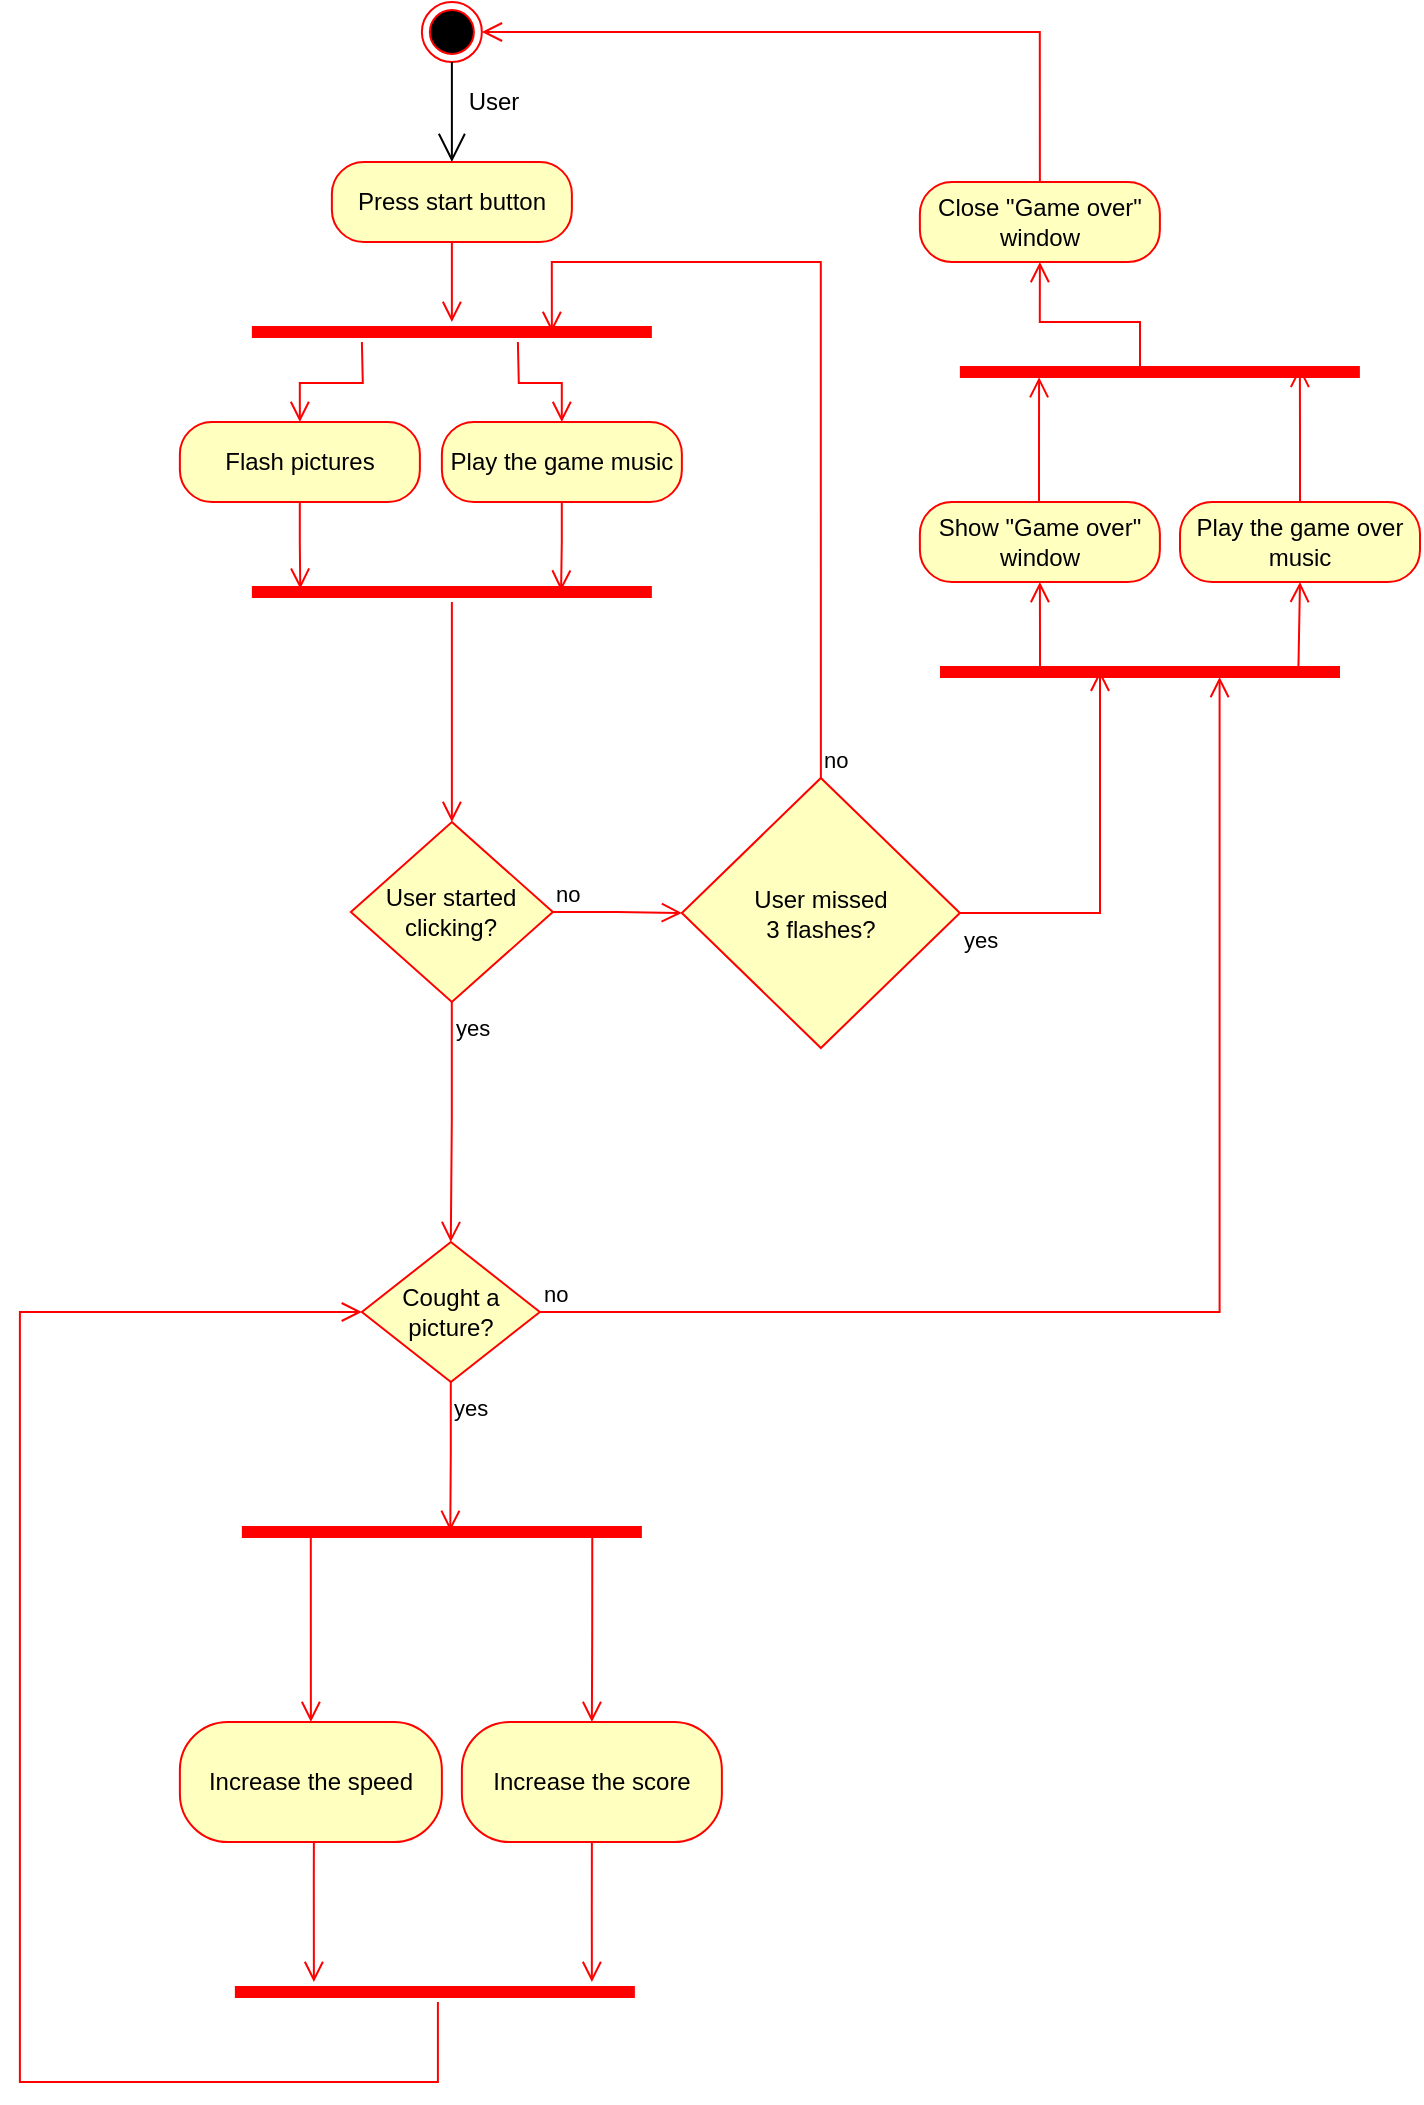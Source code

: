 <mxfile version="14.6.10" type="github">
  <diagram id="C5RBs43oDa-KdzZeNtuy" name="Page-1">
    <mxGraphModel dx="1604" dy="1228" grid="1" gridSize="10" guides="1" tooltips="1" connect="1" arrows="1" fold="1" page="1" pageScale="1" pageWidth="827" pageHeight="1169" math="0" shadow="0">
      <root>
        <mxCell id="WIyWlLk6GJQsqaUBKTNV-0" />
        <mxCell id="WIyWlLk6GJQsqaUBKTNV-1" parent="WIyWlLk6GJQsqaUBKTNV-0" />
        <mxCell id="-lYO-OYgZtAXmxxTqnO0-30" value="" style="ellipse;html=1;shape=endState;fillColor=#000000;strokeColor=#ff0000;" parent="WIyWlLk6GJQsqaUBKTNV-1" vertex="1">
          <mxGeometry x="240.94" y="40" width="30" height="30" as="geometry" />
        </mxCell>
        <mxCell id="njKxZj_fPYPsNBG_kstX-0" value="Press start button" style="rounded=1;whiteSpace=wrap;html=1;arcSize=40;fontColor=#000000;fillColor=#ffffc0;strokeColor=#ff0000;" vertex="1" parent="WIyWlLk6GJQsqaUBKTNV-1">
          <mxGeometry x="195.94" y="120" width="120" height="40" as="geometry" />
        </mxCell>
        <mxCell id="njKxZj_fPYPsNBG_kstX-1" value="" style="edgeStyle=orthogonalEdgeStyle;html=1;verticalAlign=bottom;endArrow=open;endSize=8;strokeColor=#ff0000;rounded=0;" edge="1" source="njKxZj_fPYPsNBG_kstX-0" parent="WIyWlLk6GJQsqaUBKTNV-1" target="njKxZj_fPYPsNBG_kstX-38">
          <mxGeometry relative="1" as="geometry">
            <mxPoint x="255.44" y="290" as="targetPoint" />
          </mxGeometry>
        </mxCell>
        <mxCell id="njKxZj_fPYPsNBG_kstX-2" value="" style="endArrow=open;endFill=1;endSize=12;html=1;rounded=0;edgeStyle=orthogonalEdgeStyle;entryX=0.5;entryY=0;entryDx=0;entryDy=0;" edge="1" parent="WIyWlLk6GJQsqaUBKTNV-1" source="-lYO-OYgZtAXmxxTqnO0-30" target="njKxZj_fPYPsNBG_kstX-0">
          <mxGeometry width="160" relative="1" as="geometry">
            <mxPoint x="496.94" y="440" as="sourcePoint" />
            <mxPoint x="626.94" y="490" as="targetPoint" />
          </mxGeometry>
        </mxCell>
        <mxCell id="njKxZj_fPYPsNBG_kstX-3" value="User" style="text;html=1;strokeColor=none;fillColor=none;align=center;verticalAlign=middle;whiteSpace=wrap;rounded=0;" vertex="1" parent="WIyWlLk6GJQsqaUBKTNV-1">
          <mxGeometry x="256.94" y="80" width="40" height="20" as="geometry" />
        </mxCell>
        <mxCell id="njKxZj_fPYPsNBG_kstX-4" value="User started clicking?" style="rhombus;whiteSpace=wrap;html=1;fillColor=#ffffc0;strokeColor=#ff0000;" vertex="1" parent="WIyWlLk6GJQsqaUBKTNV-1">
          <mxGeometry x="205.44" y="450" width="101" height="90" as="geometry" />
        </mxCell>
        <mxCell id="njKxZj_fPYPsNBG_kstX-5" value="no" style="edgeStyle=orthogonalEdgeStyle;html=1;align=left;verticalAlign=bottom;endArrow=open;endSize=8;strokeColor=#ff0000;rounded=0;exitX=1;exitY=0.5;exitDx=0;exitDy=0;" edge="1" source="njKxZj_fPYPsNBG_kstX-4" parent="WIyWlLk6GJQsqaUBKTNV-1" target="njKxZj_fPYPsNBG_kstX-48">
          <mxGeometry x="-1" relative="1" as="geometry">
            <mxPoint x="429.94" y="510" as="targetPoint" />
            <Array as="points" />
          </mxGeometry>
        </mxCell>
        <mxCell id="njKxZj_fPYPsNBG_kstX-6" value="yes" style="edgeStyle=orthogonalEdgeStyle;html=1;align=left;verticalAlign=top;endArrow=open;endSize=8;strokeColor=#ff0000;rounded=0;" edge="1" source="njKxZj_fPYPsNBG_kstX-4" parent="WIyWlLk6GJQsqaUBKTNV-1" target="njKxZj_fPYPsNBG_kstX-34">
          <mxGeometry x="-1" relative="1" as="geometry">
            <mxPoint x="255.44" y="450" as="targetPoint" />
          </mxGeometry>
        </mxCell>
        <mxCell id="njKxZj_fPYPsNBG_kstX-7" value="Show &quot;Game over&quot; window" style="rounded=1;whiteSpace=wrap;html=1;arcSize=40;fontColor=#000000;fillColor=#ffffc0;strokeColor=#ff0000;" vertex="1" parent="WIyWlLk6GJQsqaUBKTNV-1">
          <mxGeometry x="489.94" y="290" width="120" height="40" as="geometry" />
        </mxCell>
        <mxCell id="njKxZj_fPYPsNBG_kstX-8" value="" style="edgeStyle=orthogonalEdgeStyle;html=1;verticalAlign=bottom;endArrow=open;endSize=8;strokeColor=#ff0000;rounded=0;entryX=0.198;entryY=0.757;entryDx=0;entryDy=0;entryPerimeter=0;" edge="1" source="njKxZj_fPYPsNBG_kstX-7" parent="WIyWlLk6GJQsqaUBKTNV-1" target="njKxZj_fPYPsNBG_kstX-61">
          <mxGeometry relative="1" as="geometry">
            <mxPoint x="559.94" y="240" as="targetPoint" />
            <Array as="points">
              <mxPoint x="550" y="270" />
            </Array>
          </mxGeometry>
        </mxCell>
        <mxCell id="njKxZj_fPYPsNBG_kstX-9" value="Close &quot;Game over&quot; window" style="rounded=1;whiteSpace=wrap;html=1;arcSize=40;fontColor=#000000;fillColor=#ffffc0;strokeColor=#ff0000;" vertex="1" parent="WIyWlLk6GJQsqaUBKTNV-1">
          <mxGeometry x="489.94" y="130" width="120" height="40" as="geometry" />
        </mxCell>
        <mxCell id="njKxZj_fPYPsNBG_kstX-10" value="" style="edgeStyle=orthogonalEdgeStyle;html=1;verticalAlign=bottom;endArrow=open;endSize=8;strokeColor=#ff0000;rounded=0;entryX=1;entryY=0.5;entryDx=0;entryDy=0;exitX=0.5;exitY=0;exitDx=0;exitDy=0;" edge="1" source="njKxZj_fPYPsNBG_kstX-9" parent="WIyWlLk6GJQsqaUBKTNV-1" target="-lYO-OYgZtAXmxxTqnO0-30">
          <mxGeometry relative="1" as="geometry">
            <mxPoint x="419.94" y="270" as="targetPoint" />
            <Array as="points">
              <mxPoint x="549.94" y="55" />
            </Array>
          </mxGeometry>
        </mxCell>
        <mxCell id="njKxZj_fPYPsNBG_kstX-14" value="Increase the speed" style="rounded=1;whiteSpace=wrap;html=1;arcSize=40;fontColor=#000000;fillColor=#ffffc0;strokeColor=#ff0000;" vertex="1" parent="WIyWlLk6GJQsqaUBKTNV-1">
          <mxGeometry x="119.94" y="900" width="131" height="60" as="geometry" />
        </mxCell>
        <mxCell id="njKxZj_fPYPsNBG_kstX-19" value="Increase the score" style="rounded=1;whiteSpace=wrap;html=1;arcSize=40;fontColor=#000000;fillColor=#ffffc0;strokeColor=#ff0000;" vertex="1" parent="WIyWlLk6GJQsqaUBKTNV-1">
          <mxGeometry x="260.94" y="900" width="130" height="60" as="geometry" />
        </mxCell>
        <mxCell id="njKxZj_fPYPsNBG_kstX-23" value="" style="shape=line;html=1;strokeWidth=6;strokeColor=#ff0000;" vertex="1" parent="WIyWlLk6GJQsqaUBKTNV-1">
          <mxGeometry x="150.94" y="800" width="200" height="10" as="geometry" />
        </mxCell>
        <mxCell id="njKxZj_fPYPsNBG_kstX-24" value="" style="edgeStyle=orthogonalEdgeStyle;html=1;verticalAlign=bottom;endArrow=open;endSize=8;strokeColor=#ff0000;rounded=0;entryX=0.5;entryY=0;entryDx=0;entryDy=0;exitX=0.876;exitY=0.483;exitDx=0;exitDy=0;exitPerimeter=0;" edge="1" source="njKxZj_fPYPsNBG_kstX-23" parent="WIyWlLk6GJQsqaUBKTNV-1" target="njKxZj_fPYPsNBG_kstX-19">
          <mxGeometry relative="1" as="geometry">
            <mxPoint x="320.94" y="880" as="targetPoint" />
            <Array as="points" />
          </mxGeometry>
        </mxCell>
        <mxCell id="njKxZj_fPYPsNBG_kstX-25" value="" style="edgeStyle=orthogonalEdgeStyle;html=1;verticalAlign=bottom;endArrow=open;endSize=8;strokeColor=#ff0000;rounded=0;entryX=0.5;entryY=0;entryDx=0;entryDy=0;exitX=0.197;exitY=0.414;exitDx=0;exitDy=0;exitPerimeter=0;" edge="1" parent="WIyWlLk6GJQsqaUBKTNV-1" source="njKxZj_fPYPsNBG_kstX-23">
          <mxGeometry relative="1" as="geometry">
            <mxPoint x="185.44" y="900" as="targetPoint" />
            <mxPoint x="185.94" y="830" as="sourcePoint" />
            <Array as="points">
              <mxPoint x="184.94" y="804" />
            </Array>
          </mxGeometry>
        </mxCell>
        <mxCell id="njKxZj_fPYPsNBG_kstX-27" value="" style="shape=line;html=1;strokeWidth=6;strokeColor=#ff0000;" vertex="1" parent="WIyWlLk6GJQsqaUBKTNV-1">
          <mxGeometry x="147.44" y="1030" width="200" height="10" as="geometry" />
        </mxCell>
        <mxCell id="njKxZj_fPYPsNBG_kstX-28" value="" style="edgeStyle=orthogonalEdgeStyle;html=1;verticalAlign=bottom;endArrow=open;endSize=8;strokeColor=#ff0000;rounded=0;" edge="1" source="njKxZj_fPYPsNBG_kstX-27" parent="WIyWlLk6GJQsqaUBKTNV-1" target="njKxZj_fPYPsNBG_kstX-34">
          <mxGeometry relative="1" as="geometry">
            <mxPoint x="209.94" y="695" as="targetPoint" />
            <Array as="points">
              <mxPoint x="248.94" y="1080" />
              <mxPoint x="39.94" y="1080" />
              <mxPoint x="39.94" y="695" />
            </Array>
          </mxGeometry>
        </mxCell>
        <mxCell id="njKxZj_fPYPsNBG_kstX-29" value="" style="edgeStyle=orthogonalEdgeStyle;html=1;verticalAlign=bottom;endArrow=open;endSize=8;strokeColor=#ff0000;rounded=0;exitX=0.5;exitY=1;exitDx=0;exitDy=0;" edge="1" parent="WIyWlLk6GJQsqaUBKTNV-1" source="njKxZj_fPYPsNBG_kstX-19">
          <mxGeometry relative="1" as="geometry">
            <mxPoint x="325.94" y="1030" as="targetPoint" />
            <mxPoint x="325.6" y="980.07" as="sourcePoint" />
            <Array as="points" />
          </mxGeometry>
        </mxCell>
        <mxCell id="njKxZj_fPYPsNBG_kstX-30" value="" style="edgeStyle=orthogonalEdgeStyle;html=1;verticalAlign=bottom;endArrow=open;endSize=8;strokeColor=#ff0000;rounded=0;exitX=0.5;exitY=1;exitDx=0;exitDy=0;" edge="1" parent="WIyWlLk6GJQsqaUBKTNV-1">
          <mxGeometry relative="1" as="geometry">
            <mxPoint x="186.94" y="1030" as="targetPoint" />
            <mxPoint x="186.94" y="960" as="sourcePoint" />
            <Array as="points">
              <mxPoint x="186.94" y="980" />
              <mxPoint x="186.94" y="980" />
            </Array>
          </mxGeometry>
        </mxCell>
        <mxCell id="njKxZj_fPYPsNBG_kstX-34" value="Cought a picture?" style="rhombus;whiteSpace=wrap;html=1;fillColor=#ffffc0;strokeColor=#ff0000;" vertex="1" parent="WIyWlLk6GJQsqaUBKTNV-1">
          <mxGeometry x="210.94" y="660" width="89" height="70" as="geometry" />
        </mxCell>
        <mxCell id="njKxZj_fPYPsNBG_kstX-35" value="no" style="edgeStyle=orthogonalEdgeStyle;html=1;align=left;verticalAlign=bottom;endArrow=open;endSize=8;strokeColor=#ff0000;rounded=0;entryX=0.699;entryY=0.75;entryDx=0;entryDy=0;entryPerimeter=0;" edge="1" source="njKxZj_fPYPsNBG_kstX-34" parent="WIyWlLk6GJQsqaUBKTNV-1" target="njKxZj_fPYPsNBG_kstX-56">
          <mxGeometry x="-1" relative="1" as="geometry">
            <mxPoint x="390.94" y="470" as="targetPoint" />
            <Array as="points">
              <mxPoint x="640" y="695" />
            </Array>
          </mxGeometry>
        </mxCell>
        <mxCell id="njKxZj_fPYPsNBG_kstX-36" value="yes" style="edgeStyle=orthogonalEdgeStyle;html=1;align=left;verticalAlign=top;endArrow=open;endSize=8;strokeColor=#ff0000;rounded=0;entryX=0.521;entryY=0.443;entryDx=0;entryDy=0;entryPerimeter=0;" edge="1" source="njKxZj_fPYPsNBG_kstX-34" parent="WIyWlLk6GJQsqaUBKTNV-1" target="njKxZj_fPYPsNBG_kstX-23">
          <mxGeometry x="-1" relative="1" as="geometry">
            <mxPoint x="250.94" y="760" as="targetPoint" />
          </mxGeometry>
        </mxCell>
        <mxCell id="njKxZj_fPYPsNBG_kstX-38" value="" style="shape=line;html=1;strokeWidth=6;strokeColor=#ff0000;" vertex="1" parent="WIyWlLk6GJQsqaUBKTNV-1">
          <mxGeometry x="155.94" y="200" width="200" height="10" as="geometry" />
        </mxCell>
        <mxCell id="njKxZj_fPYPsNBG_kstX-39" value="" style="edgeStyle=orthogonalEdgeStyle;html=1;verticalAlign=bottom;endArrow=open;endSize=8;strokeColor=#ff0000;rounded=0;" edge="1" parent="WIyWlLk6GJQsqaUBKTNV-1" target="njKxZj_fPYPsNBG_kstX-44">
          <mxGeometry relative="1" as="geometry">
            <mxPoint x="288.94" y="260" as="targetPoint" />
            <mxPoint x="288.94" y="210" as="sourcePoint" />
          </mxGeometry>
        </mxCell>
        <mxCell id="njKxZj_fPYPsNBG_kstX-41" value="" style="edgeStyle=orthogonalEdgeStyle;html=1;verticalAlign=bottom;endArrow=open;endSize=8;strokeColor=#ff0000;rounded=0;entryX=0.5;entryY=0;entryDx=0;entryDy=0;" edge="1" parent="WIyWlLk6GJQsqaUBKTNV-1" target="njKxZj_fPYPsNBG_kstX-42">
          <mxGeometry relative="1" as="geometry">
            <mxPoint x="210.94" y="260" as="targetPoint" />
            <mxPoint x="210.94" y="210" as="sourcePoint" />
          </mxGeometry>
        </mxCell>
        <mxCell id="njKxZj_fPYPsNBG_kstX-42" value="Flash pictures" style="rounded=1;whiteSpace=wrap;html=1;arcSize=40;fontColor=#000000;fillColor=#ffffc0;strokeColor=#ff0000;" vertex="1" parent="WIyWlLk6GJQsqaUBKTNV-1">
          <mxGeometry x="119.94" y="250" width="120" height="40" as="geometry" />
        </mxCell>
        <mxCell id="njKxZj_fPYPsNBG_kstX-43" value="" style="edgeStyle=orthogonalEdgeStyle;html=1;verticalAlign=bottom;endArrow=open;endSize=8;strokeColor=#ff0000;rounded=0;entryX=0.121;entryY=0.333;entryDx=0;entryDy=0;entryPerimeter=0;" edge="1" source="njKxZj_fPYPsNBG_kstX-42" parent="WIyWlLk6GJQsqaUBKTNV-1" target="njKxZj_fPYPsNBG_kstX-46">
          <mxGeometry relative="1" as="geometry">
            <mxPoint x="179.94" y="330" as="targetPoint" />
          </mxGeometry>
        </mxCell>
        <mxCell id="njKxZj_fPYPsNBG_kstX-44" value="Play the game music" style="rounded=1;whiteSpace=wrap;html=1;arcSize=40;fontColor=#000000;fillColor=#ffffc0;strokeColor=#ff0000;" vertex="1" parent="WIyWlLk6GJQsqaUBKTNV-1">
          <mxGeometry x="250.94" y="250" width="120" height="40" as="geometry" />
        </mxCell>
        <mxCell id="njKxZj_fPYPsNBG_kstX-45" value="" style="edgeStyle=orthogonalEdgeStyle;html=1;verticalAlign=bottom;endArrow=open;endSize=8;strokeColor=#ff0000;rounded=0;entryX=0.773;entryY=0.433;entryDx=0;entryDy=0;entryPerimeter=0;" edge="1" source="njKxZj_fPYPsNBG_kstX-44" parent="WIyWlLk6GJQsqaUBKTNV-1" target="njKxZj_fPYPsNBG_kstX-46">
          <mxGeometry relative="1" as="geometry">
            <mxPoint x="309.94" y="330" as="targetPoint" />
            <Array as="points">
              <mxPoint x="310.94" y="310" />
              <mxPoint x="309.94" y="310" />
            </Array>
          </mxGeometry>
        </mxCell>
        <mxCell id="njKxZj_fPYPsNBG_kstX-46" value="" style="shape=line;html=1;strokeWidth=6;strokeColor=#ff0000;" vertex="1" parent="WIyWlLk6GJQsqaUBKTNV-1">
          <mxGeometry x="155.94" y="330" width="200" height="10" as="geometry" />
        </mxCell>
        <mxCell id="njKxZj_fPYPsNBG_kstX-47" value="" style="edgeStyle=orthogonalEdgeStyle;html=1;verticalAlign=bottom;endArrow=open;endSize=8;strokeColor=#ff0000;rounded=0;" edge="1" source="njKxZj_fPYPsNBG_kstX-46" parent="WIyWlLk6GJQsqaUBKTNV-1" target="njKxZj_fPYPsNBG_kstX-4">
          <mxGeometry relative="1" as="geometry">
            <mxPoint x="255.44" y="410" as="targetPoint" />
          </mxGeometry>
        </mxCell>
        <mxCell id="njKxZj_fPYPsNBG_kstX-48" value="User missed&lt;br&gt;3 flashes?" style="rhombus;whiteSpace=wrap;html=1;fillColor=#ffffc0;strokeColor=#ff0000;" vertex="1" parent="WIyWlLk6GJQsqaUBKTNV-1">
          <mxGeometry x="370.94" y="428" width="139" height="135" as="geometry" />
        </mxCell>
        <mxCell id="njKxZj_fPYPsNBG_kstX-49" value="no" style="edgeStyle=orthogonalEdgeStyle;html=1;align=left;verticalAlign=bottom;endArrow=open;endSize=8;strokeColor=#ff0000;rounded=0;entryX=0.75;entryY=0.5;entryDx=0;entryDy=0;entryPerimeter=0;exitX=0.5;exitY=0;exitDx=0;exitDy=0;" edge="1" source="njKxZj_fPYPsNBG_kstX-48" parent="WIyWlLk6GJQsqaUBKTNV-1" target="njKxZj_fPYPsNBG_kstX-38">
          <mxGeometry x="-1" relative="1" as="geometry">
            <mxPoint x="529.94" y="600" as="targetPoint" />
            <Array as="points">
              <mxPoint x="440.94" y="170" />
              <mxPoint x="305.94" y="170" />
            </Array>
            <mxPoint as="offset" />
          </mxGeometry>
        </mxCell>
        <mxCell id="njKxZj_fPYPsNBG_kstX-50" value="yes" style="edgeStyle=orthogonalEdgeStyle;html=1;align=left;verticalAlign=top;endArrow=open;endSize=8;strokeColor=#ff0000;rounded=0;entryX=0.401;entryY=0.444;entryDx=0;entryDy=0;exitX=1;exitY=0.5;exitDx=0;exitDy=0;entryPerimeter=0;" edge="1" source="njKxZj_fPYPsNBG_kstX-48" parent="WIyWlLk6GJQsqaUBKTNV-1" target="njKxZj_fPYPsNBG_kstX-56">
          <mxGeometry x="-1" relative="1" as="geometry">
            <mxPoint x="480.94" y="270" as="targetPoint" />
            <Array as="points">
              <mxPoint x="580" y="496" />
              <mxPoint x="580" y="374" />
            </Array>
            <mxPoint as="offset" />
          </mxGeometry>
        </mxCell>
        <mxCell id="njKxZj_fPYPsNBG_kstX-54" value="Play the game over music" style="rounded=1;whiteSpace=wrap;html=1;arcSize=40;fontColor=#000000;fillColor=#ffffc0;strokeColor=#ff0000;" vertex="1" parent="WIyWlLk6GJQsqaUBKTNV-1">
          <mxGeometry x="620" y="290" width="120" height="40" as="geometry" />
        </mxCell>
        <mxCell id="njKxZj_fPYPsNBG_kstX-55" value="" style="edgeStyle=orthogonalEdgeStyle;html=1;verticalAlign=bottom;endArrow=open;endSize=8;strokeColor=#ff0000;rounded=0;entryX=0.85;entryY=0.243;entryDx=0;entryDy=0;entryPerimeter=0;" edge="1" source="njKxZj_fPYPsNBG_kstX-54" parent="WIyWlLk6GJQsqaUBKTNV-1" target="njKxZj_fPYPsNBG_kstX-61">
          <mxGeometry relative="1" as="geometry">
            <mxPoint x="680" y="230" as="targetPoint" />
          </mxGeometry>
        </mxCell>
        <mxCell id="njKxZj_fPYPsNBG_kstX-56" value="" style="shape=line;html=1;strokeWidth=6;strokeColor=#ff0000;" vertex="1" parent="WIyWlLk6GJQsqaUBKTNV-1">
          <mxGeometry x="500" y="370" width="200" height="10" as="geometry" />
        </mxCell>
        <mxCell id="njKxZj_fPYPsNBG_kstX-57" value="" style="edgeStyle=orthogonalEdgeStyle;html=1;verticalAlign=bottom;endArrow=open;endSize=8;strokeColor=#ff0000;rounded=0;entryX=0.5;entryY=1;entryDx=0;entryDy=0;exitX=0.25;exitY=0.5;exitDx=0;exitDy=0;exitPerimeter=0;" edge="1" source="njKxZj_fPYPsNBG_kstX-56" parent="WIyWlLk6GJQsqaUBKTNV-1" target="njKxZj_fPYPsNBG_kstX-7">
          <mxGeometry relative="1" as="geometry">
            <mxPoint x="720" y="30" as="targetPoint" />
            <Array as="points">
              <mxPoint x="550" y="360" />
              <mxPoint x="550" y="360" />
            </Array>
          </mxGeometry>
        </mxCell>
        <mxCell id="njKxZj_fPYPsNBG_kstX-60" value="" style="edgeStyle=orthogonalEdgeStyle;html=1;verticalAlign=bottom;endArrow=open;endSize=8;strokeColor=#ff0000;rounded=0;entryX=0.5;entryY=1;entryDx=0;entryDy=0;exitX=0.896;exitY=0.386;exitDx=0;exitDy=0;exitPerimeter=0;" edge="1" parent="WIyWlLk6GJQsqaUBKTNV-1" source="njKxZj_fPYPsNBG_kstX-56" target="njKxZj_fPYPsNBG_kstX-54">
          <mxGeometry relative="1" as="geometry">
            <mxPoint x="559.94" y="340" as="targetPoint" />
            <mxPoint x="560" y="385" as="sourcePoint" />
            <Array as="points">
              <mxPoint x="680" y="374" />
            </Array>
          </mxGeometry>
        </mxCell>
        <mxCell id="njKxZj_fPYPsNBG_kstX-61" value="" style="shape=line;html=1;strokeWidth=6;strokeColor=#ff0000;" vertex="1" parent="WIyWlLk6GJQsqaUBKTNV-1">
          <mxGeometry x="509.94" y="220" width="200" height="10" as="geometry" />
        </mxCell>
        <mxCell id="njKxZj_fPYPsNBG_kstX-62" value="" style="edgeStyle=orthogonalEdgeStyle;html=1;verticalAlign=bottom;endArrow=open;endSize=8;strokeColor=#ff0000;rounded=0;exitX=0.301;exitY=0.357;exitDx=0;exitDy=0;exitPerimeter=0;entryX=0.5;entryY=1;entryDx=0;entryDy=0;" edge="1" source="njKxZj_fPYPsNBG_kstX-61" parent="WIyWlLk6GJQsqaUBKTNV-1" target="njKxZj_fPYPsNBG_kstX-9">
          <mxGeometry relative="1" as="geometry">
            <mxPoint x="610" y="180" as="targetPoint" />
            <Array as="points">
              <mxPoint x="600" y="224" />
              <mxPoint x="600" y="200" />
              <mxPoint x="550" y="200" />
            </Array>
          </mxGeometry>
        </mxCell>
      </root>
    </mxGraphModel>
  </diagram>
</mxfile>
